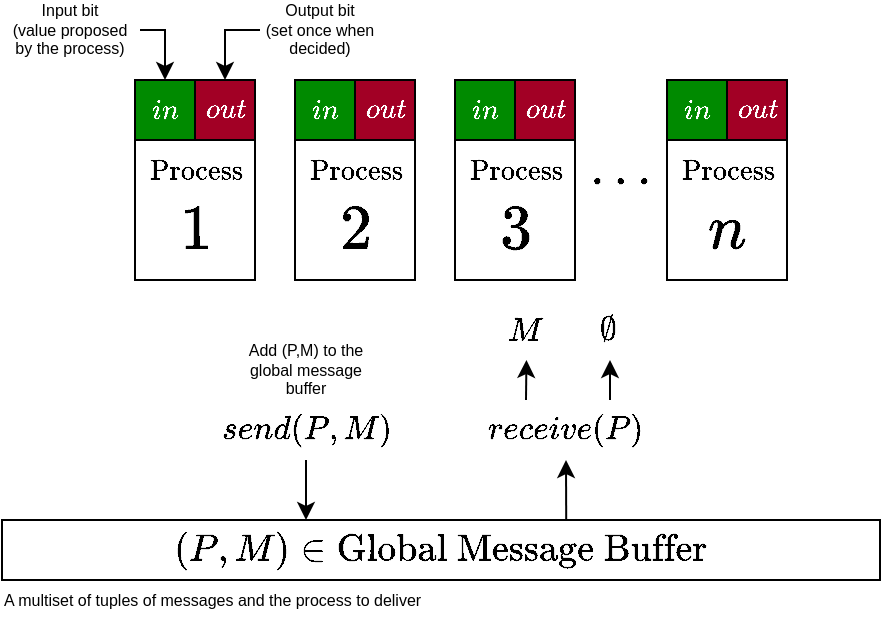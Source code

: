 <mxfile version="20.3.0" type="device"><diagram id="usXNqwQwf5-b0SMtVwx4" name="Page-1"><mxGraphModel dx="721" dy="432" grid="1" gridSize="10" guides="1" tooltips="1" connect="1" arrows="1" fold="1" page="1" pageScale="1" pageWidth="827" pageHeight="1169" math="1" shadow="0"><root><mxCell id="0"/><mxCell id="1" parent="0"/><mxCell id="93__lXbvBhdyDIVbotIw-1" value="" style="rounded=0;whiteSpace=wrap;html=1;strokeColor=#000000;" vertex="1" parent="1"><mxGeometry x="147.5" y="160" width="60" height="70" as="geometry"/></mxCell><mxCell id="93__lXbvBhdyDIVbotIw-2" value="$$in$$" style="rounded=0;whiteSpace=wrap;html=1;fillColor=#008a00;fontColor=#ffffff;strokeColor=#000000;" vertex="1" parent="1"><mxGeometry x="147.5" y="130" width="30" height="30" as="geometry"/></mxCell><mxCell id="93__lXbvBhdyDIVbotIw-3" value="$$out$$" style="rounded=0;whiteSpace=wrap;html=1;fillColor=#a20025;fontColor=#ffffff;strokeColor=#000000;" vertex="1" parent="1"><mxGeometry x="177.5" y="130" width="30" height="30" as="geometry"/></mxCell><mxCell id="93__lXbvBhdyDIVbotIw-5" value="$$1$$" style="text;html=1;strokeColor=none;fillColor=none;align=center;verticalAlign=middle;whiteSpace=wrap;rounded=0;fontSize=27;" vertex="1" parent="1"><mxGeometry x="147.5" y="180" width="60" height="50" as="geometry"/></mxCell><mxCell id="93__lXbvBhdyDIVbotIw-10" style="edgeStyle=orthogonalEdgeStyle;rounded=0;orthogonalLoop=1;jettySize=auto;html=1;exitX=1;exitY=0.5;exitDx=0;exitDy=0;entryX=0.5;entryY=0;entryDx=0;entryDy=0;fontSize=8;" edge="1" parent="1" source="93__lXbvBhdyDIVbotIw-7" target="93__lXbvBhdyDIVbotIw-2"><mxGeometry relative="1" as="geometry"><mxPoint x="165" y="80" as="targetPoint"/></mxGeometry></mxCell><mxCell id="93__lXbvBhdyDIVbotIw-7" value="Input bit&lt;br&gt;(value proposed by the process)" style="text;html=1;strokeColor=none;fillColor=none;align=center;verticalAlign=middle;whiteSpace=wrap;rounded=0;fontSize=8;" vertex="1" parent="1"><mxGeometry x="80" y="90" width="70" height="30" as="geometry"/></mxCell><mxCell id="93__lXbvBhdyDIVbotIw-9" style="edgeStyle=orthogonalEdgeStyle;rounded=0;orthogonalLoop=1;jettySize=auto;html=1;exitX=0;exitY=0.5;exitDx=0;exitDy=0;entryX=0.5;entryY=0;entryDx=0;entryDy=0;fontSize=8;" edge="1" parent="1" source="93__lXbvBhdyDIVbotIw-8" target="93__lXbvBhdyDIVbotIw-3"><mxGeometry relative="1" as="geometry"><mxPoint x="195" y="80" as="targetPoint"/></mxGeometry></mxCell><mxCell id="93__lXbvBhdyDIVbotIw-8" value="Output bit&lt;br&gt;(set once when decided)" style="text;html=1;strokeColor=none;fillColor=none;align=center;verticalAlign=middle;whiteSpace=wrap;rounded=0;fontSize=8;" vertex="1" parent="1"><mxGeometry x="210" y="90" width="60" height="30" as="geometry"/></mxCell><mxCell id="93__lXbvBhdyDIVbotIw-11" value="" style="rounded=0;whiteSpace=wrap;html=1;strokeColor=#000000;" vertex="1" parent="1"><mxGeometry x="227.5" y="160" width="60" height="70" as="geometry"/></mxCell><mxCell id="93__lXbvBhdyDIVbotIw-12" value="$$in$$" style="rounded=0;whiteSpace=wrap;html=1;fillColor=#008a00;fontColor=#ffffff;strokeColor=#000000;" vertex="1" parent="1"><mxGeometry x="227.5" y="130" width="30" height="30" as="geometry"/></mxCell><mxCell id="93__lXbvBhdyDIVbotIw-13" value="$$out$$" style="rounded=0;whiteSpace=wrap;html=1;fillColor=#a20025;fontColor=#ffffff;strokeColor=#000000;" vertex="1" parent="1"><mxGeometry x="257.5" y="130" width="30" height="30" as="geometry"/></mxCell><mxCell id="93__lXbvBhdyDIVbotIw-14" value="$$\text{Process}$$" style="text;html=1;strokeColor=none;fillColor=none;align=center;verticalAlign=middle;whiteSpace=wrap;rounded=0;" vertex="1" parent="1"><mxGeometry x="227.5" y="160" width="60" height="30" as="geometry"/></mxCell><mxCell id="93__lXbvBhdyDIVbotIw-15" value="$$2$$" style="text;html=1;strokeColor=none;fillColor=none;align=center;verticalAlign=middle;whiteSpace=wrap;rounded=0;fontSize=27;" vertex="1" parent="1"><mxGeometry x="227.5" y="180" width="60" height="50" as="geometry"/></mxCell><mxCell id="93__lXbvBhdyDIVbotIw-17" value="" style="rounded=0;whiteSpace=wrap;html=1;strokeColor=#000000;" vertex="1" parent="1"><mxGeometry x="307.5" y="160" width="60" height="70" as="geometry"/></mxCell><mxCell id="93__lXbvBhdyDIVbotIw-18" value="$$in$$" style="rounded=0;whiteSpace=wrap;html=1;fillColor=#008a00;fontColor=#ffffff;strokeColor=#000000;" vertex="1" parent="1"><mxGeometry x="307.5" y="130" width="30" height="30" as="geometry"/></mxCell><mxCell id="93__lXbvBhdyDIVbotIw-19" value="$$out$$" style="rounded=0;whiteSpace=wrap;html=1;fillColor=#a20025;fontColor=#ffffff;strokeColor=#000000;" vertex="1" parent="1"><mxGeometry x="337.5" y="130" width="30" height="30" as="geometry"/></mxCell><mxCell id="93__lXbvBhdyDIVbotIw-20" value="$$\text{Process}$$" style="text;html=1;strokeColor=none;fillColor=none;align=center;verticalAlign=middle;whiteSpace=wrap;rounded=0;" vertex="1" parent="1"><mxGeometry x="307.5" y="160" width="60" height="30" as="geometry"/></mxCell><mxCell id="93__lXbvBhdyDIVbotIw-21" value="$$3$$" style="text;html=1;strokeColor=none;fillColor=none;align=center;verticalAlign=middle;whiteSpace=wrap;rounded=0;fontSize=27;" vertex="1" parent="1"><mxGeometry x="307.5" y="180" width="60" height="50" as="geometry"/></mxCell><mxCell id="93__lXbvBhdyDIVbotIw-22" value="" style="rounded=0;whiteSpace=wrap;html=1;strokeColor=#000000;" vertex="1" parent="1"><mxGeometry x="413.5" y="160" width="60" height="70" as="geometry"/></mxCell><mxCell id="93__lXbvBhdyDIVbotIw-23" value="$$in$$" style="rounded=0;whiteSpace=wrap;html=1;fillColor=#008a00;fontColor=#ffffff;strokeColor=#000000;" vertex="1" parent="1"><mxGeometry x="413.5" y="130" width="30" height="30" as="geometry"/></mxCell><mxCell id="93__lXbvBhdyDIVbotIw-24" value="$$out$$" style="rounded=0;whiteSpace=wrap;html=1;fillColor=#a20025;fontColor=#ffffff;strokeColor=#000000;" vertex="1" parent="1"><mxGeometry x="443.5" y="130" width="30" height="30" as="geometry"/></mxCell><mxCell id="93__lXbvBhdyDIVbotIw-25" value="$$\text{Process}$$" style="text;html=1;strokeColor=none;fillColor=none;align=center;verticalAlign=middle;whiteSpace=wrap;rounded=0;" vertex="1" parent="1"><mxGeometry x="413.5" y="160" width="60" height="30" as="geometry"/></mxCell><mxCell id="93__lXbvBhdyDIVbotIw-26" value="$$n$$" style="text;html=1;strokeColor=none;fillColor=none;align=center;verticalAlign=middle;whiteSpace=wrap;rounded=0;fontSize=27;" vertex="1" parent="1"><mxGeometry x="413.5" y="180" width="60" height="50" as="geometry"/></mxCell><mxCell id="93__lXbvBhdyDIVbotIw-27" value="$$\dots$$" style="text;html=1;strokeColor=none;fillColor=none;align=center;verticalAlign=middle;whiteSpace=wrap;rounded=0;fontSize=22;" vertex="1" parent="1"><mxGeometry x="367" y="160" width="46" height="30" as="geometry"/></mxCell><mxCell id="93__lXbvBhdyDIVbotIw-28" value="$$\text{Process}$$" style="text;html=1;strokeColor=none;fillColor=none;align=center;verticalAlign=middle;whiteSpace=wrap;rounded=0;" vertex="1" parent="1"><mxGeometry x="147.5" y="160" width="60" height="30" as="geometry"/></mxCell><mxCell id="93__lXbvBhdyDIVbotIw-30" value="&lt;span style=&quot;font-size: 16px;&quot;&gt;$$(P, M) \in \text{Global Message Buffer}$$&lt;/span&gt;" style="rounded=0;whiteSpace=wrap;html=1;strokeColor=#000000;fontSize=22;" vertex="1" parent="1"><mxGeometry x="81" y="350" width="439" height="30" as="geometry"/></mxCell><mxCell id="93__lXbvBhdyDIVbotIw-33" value="A multiset of tuples of messages and the process to deliver" style="text;html=1;strokeColor=none;fillColor=none;align=left;verticalAlign=middle;whiteSpace=wrap;rounded=0;fontSize=8;" vertex="1" parent="1"><mxGeometry x="80" y="380" width="230" height="20" as="geometry"/></mxCell><mxCell id="93__lXbvBhdyDIVbotIw-37" style="edgeStyle=orthogonalEdgeStyle;rounded=0;orthogonalLoop=1;jettySize=auto;html=1;exitX=0.5;exitY=1;exitDx=0;exitDy=0;fontSize=14;" edge="1" parent="1" source="93__lXbvBhdyDIVbotIw-34"><mxGeometry relative="1" as="geometry"><mxPoint x="233" y="350" as="targetPoint"/></mxGeometry></mxCell><mxCell id="93__lXbvBhdyDIVbotIw-34" value="$$send(P, M)$$" style="text;html=1;strokeColor=none;fillColor=none;align=center;verticalAlign=middle;whiteSpace=wrap;rounded=0;fontSize=14;" vertex="1" parent="1"><mxGeometry x="203" y="290" width="60" height="30" as="geometry"/></mxCell><mxCell id="93__lXbvBhdyDIVbotIw-38" style="edgeStyle=orthogonalEdgeStyle;rounded=0;orthogonalLoop=1;jettySize=auto;html=1;exitX=0.5;exitY=1;exitDx=0;exitDy=0;fontSize=14;startArrow=classic;startFill=1;endArrow=none;endFill=0;" edge="1" parent="1" source="93__lXbvBhdyDIVbotIw-35"><mxGeometry relative="1" as="geometry"><mxPoint x="363.111" y="350" as="targetPoint"/></mxGeometry></mxCell><mxCell id="93__lXbvBhdyDIVbotIw-42" style="edgeStyle=orthogonalEdgeStyle;rounded=0;orthogonalLoop=1;jettySize=auto;html=1;exitX=0.25;exitY=0;exitDx=0;exitDy=0;fontSize=14;startArrow=none;startFill=0;endArrow=classic;endFill=1;" edge="1" parent="1"><mxGeometry relative="1" as="geometry"><mxPoint x="343.222" y="270" as="targetPoint"/><mxPoint x="343" y="290" as="sourcePoint"/></mxGeometry></mxCell><mxCell id="93__lXbvBhdyDIVbotIw-43" style="edgeStyle=orthogonalEdgeStyle;rounded=0;orthogonalLoop=1;jettySize=auto;html=1;exitX=0.75;exitY=0;exitDx=0;exitDy=0;fontSize=14;startArrow=none;startFill=0;endArrow=classic;endFill=1;" edge="1" parent="1"><mxGeometry relative="1" as="geometry"><mxPoint x="385" y="270" as="targetPoint"/><mxPoint x="385" y="290" as="sourcePoint"/></mxGeometry></mxCell><mxCell id="93__lXbvBhdyDIVbotIw-35" value="$$receive(P)$$" style="text;html=1;strokeColor=none;fillColor=none;align=center;verticalAlign=middle;whiteSpace=wrap;rounded=0;fontSize=14;" vertex="1" parent="1"><mxGeometry x="333" y="290" width="60" height="30" as="geometry"/></mxCell><mxCell id="93__lXbvBhdyDIVbotIw-40" value="Add (P,M) to the global message buffer" style="text;html=1;strokeColor=none;fillColor=none;align=center;verticalAlign=middle;whiteSpace=wrap;rounded=0;fontSize=8;" vertex="1" parent="1"><mxGeometry x="197.5" y="260" width="70" height="30" as="geometry"/></mxCell><mxCell id="93__lXbvBhdyDIVbotIw-44" value="$$\emptyset$$" style="text;html=1;strokeColor=none;fillColor=none;align=center;verticalAlign=middle;whiteSpace=wrap;rounded=0;fontSize=14;" vertex="1" parent="1"><mxGeometry x="370" y="240" width="28" height="30" as="geometry"/></mxCell><mxCell id="93__lXbvBhdyDIVbotIw-45" value="$$M$$" style="text;html=1;strokeColor=none;fillColor=none;align=center;verticalAlign=middle;whiteSpace=wrap;rounded=0;fontSize=14;" vertex="1" parent="1"><mxGeometry x="328" y="240" width="30" height="30" as="geometry"/></mxCell></root></mxGraphModel></diagram></mxfile>